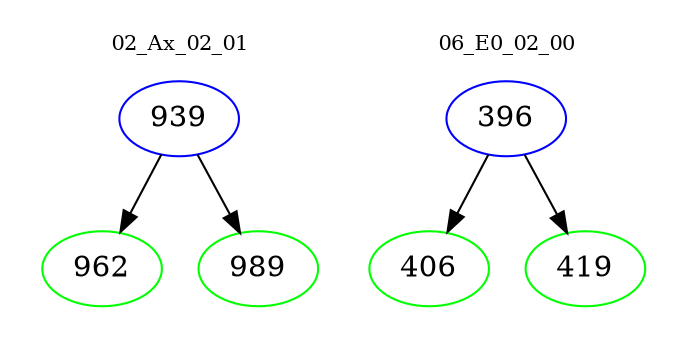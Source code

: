 digraph{
subgraph cluster_0 {
color = white
label = "02_Ax_02_01";
fontsize=10;
T0_939 [label="939", color="blue"]
T0_939 -> T0_962 [color="black"]
T0_962 [label="962", color="green"]
T0_939 -> T0_989 [color="black"]
T0_989 [label="989", color="green"]
}
subgraph cluster_1 {
color = white
label = "06_E0_02_00";
fontsize=10;
T1_396 [label="396", color="blue"]
T1_396 -> T1_406 [color="black"]
T1_406 [label="406", color="green"]
T1_396 -> T1_419 [color="black"]
T1_419 [label="419", color="green"]
}
}
